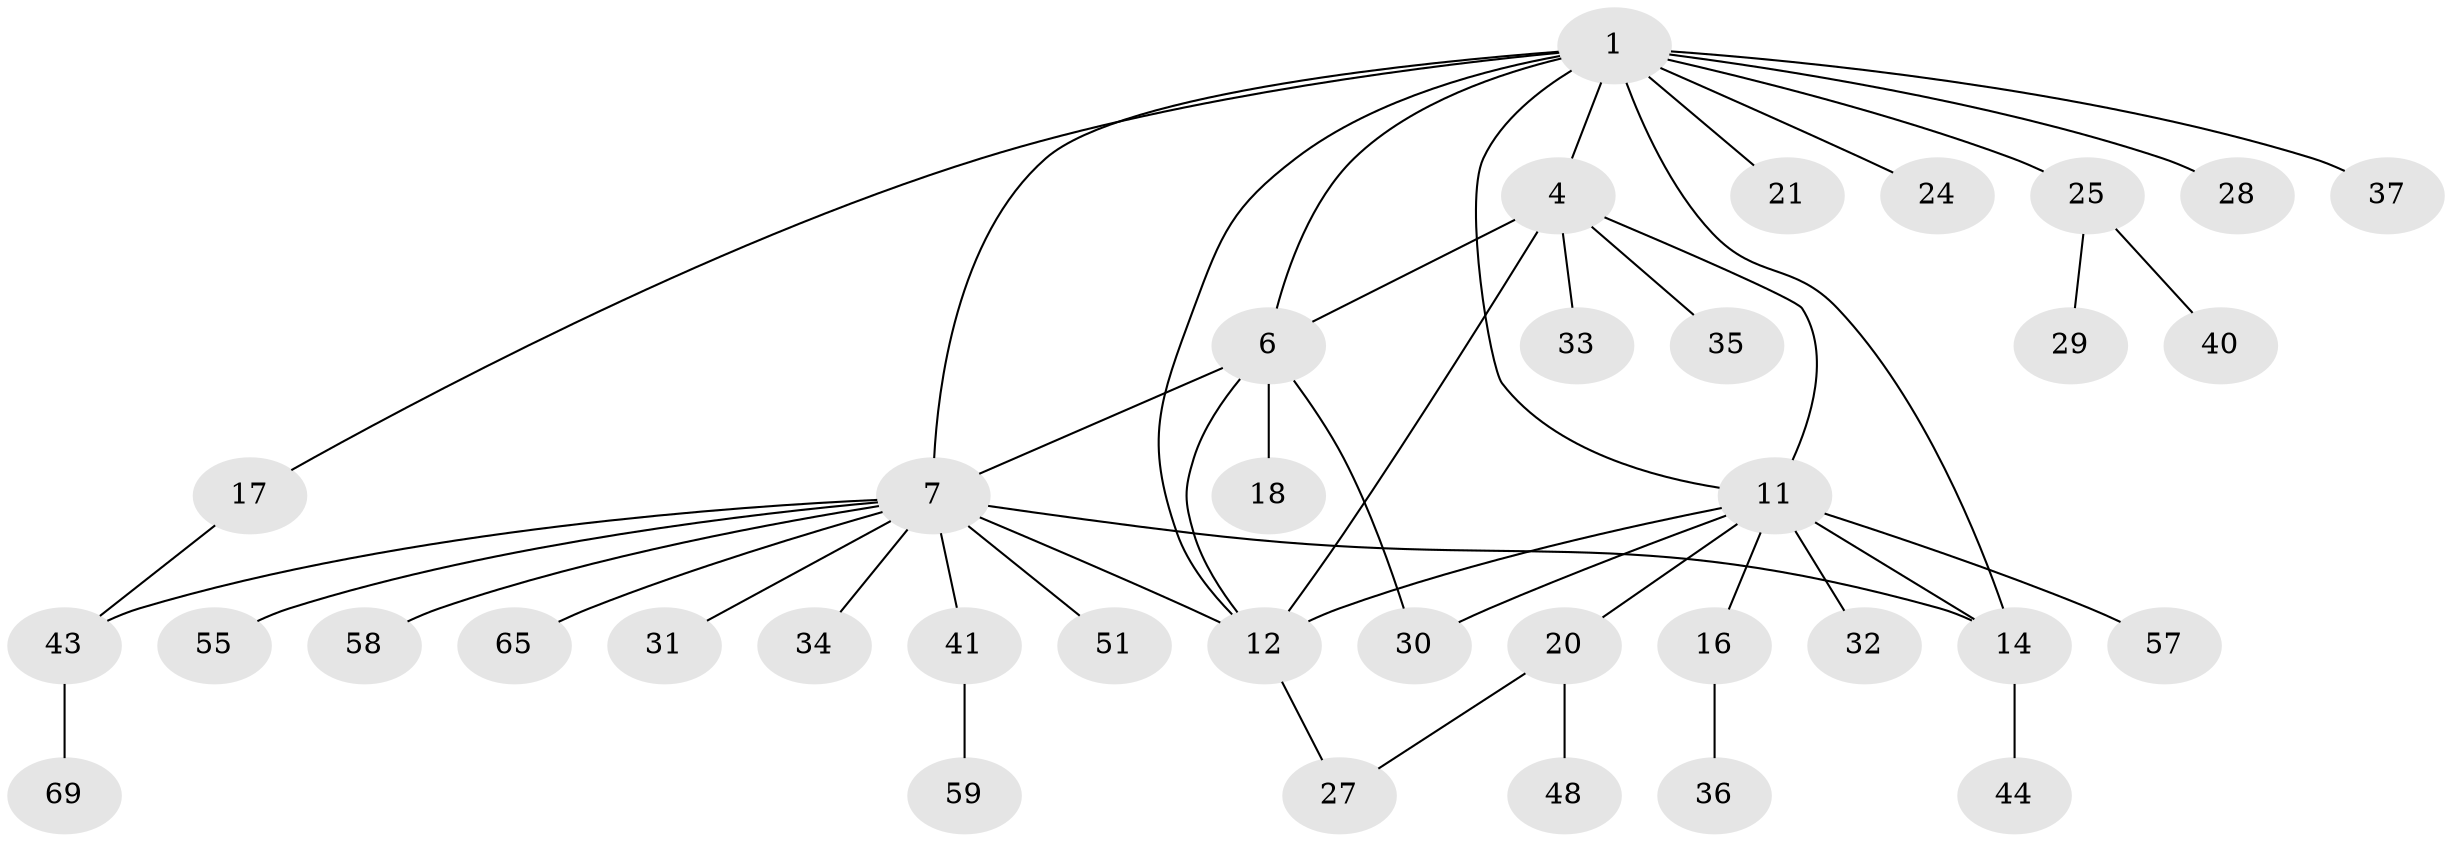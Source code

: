 // original degree distribution, {3: 0.08108108108108109, 5: 0.013513513513513514, 6: 0.06756756756756757, 7: 0.02702702702702703, 13: 0.013513513513513514, 4: 0.04054054054054054, 10: 0.013513513513513514, 9: 0.013513513513513514, 2: 0.17567567567567569, 1: 0.5540540540540541}
// Generated by graph-tools (version 1.1) at 2025/16/03/09/25 04:16:08]
// undirected, 37 vertices, 48 edges
graph export_dot {
graph [start="1"]
  node [color=gray90,style=filled];
  1 [super="+2+3"];
  4 [super="+50"];
  6;
  7 [super="+23+38+39+8+9+60"];
  11 [super="+13"];
  12 [super="+47+68+45+54"];
  14 [super="+42+15+71"];
  16;
  17;
  18;
  20;
  21;
  24;
  25 [super="+26"];
  27;
  28;
  29;
  30;
  31;
  32;
  33;
  34;
  35;
  36 [super="+67+70"];
  37;
  40;
  41;
  43;
  44;
  48;
  51;
  55;
  57;
  58;
  59;
  65;
  69;
  1 -- 17;
  1 -- 7;
  1 -- 25;
  1 -- 14;
  1 -- 4;
  1 -- 37;
  1 -- 6;
  1 -- 11;
  1 -- 12;
  1 -- 21;
  1 -- 24;
  1 -- 28;
  4 -- 6;
  4 -- 33;
  4 -- 35;
  4 -- 12;
  4 -- 11;
  6 -- 12;
  6 -- 18;
  6 -- 30;
  6 -- 7;
  7 -- 31;
  7 -- 34;
  7 -- 41;
  7 -- 51;
  7 -- 58;
  7 -- 65;
  7 -- 55;
  7 -- 43;
  7 -- 12;
  7 -- 14;
  11 -- 12;
  11 -- 32;
  11 -- 14 [weight=2];
  11 -- 16;
  11 -- 20;
  11 -- 57;
  11 -- 30;
  12 -- 27;
  14 -- 44;
  16 -- 36;
  17 -- 43;
  20 -- 27;
  20 -- 48;
  25 -- 29;
  25 -- 40;
  41 -- 59;
  43 -- 69;
}
